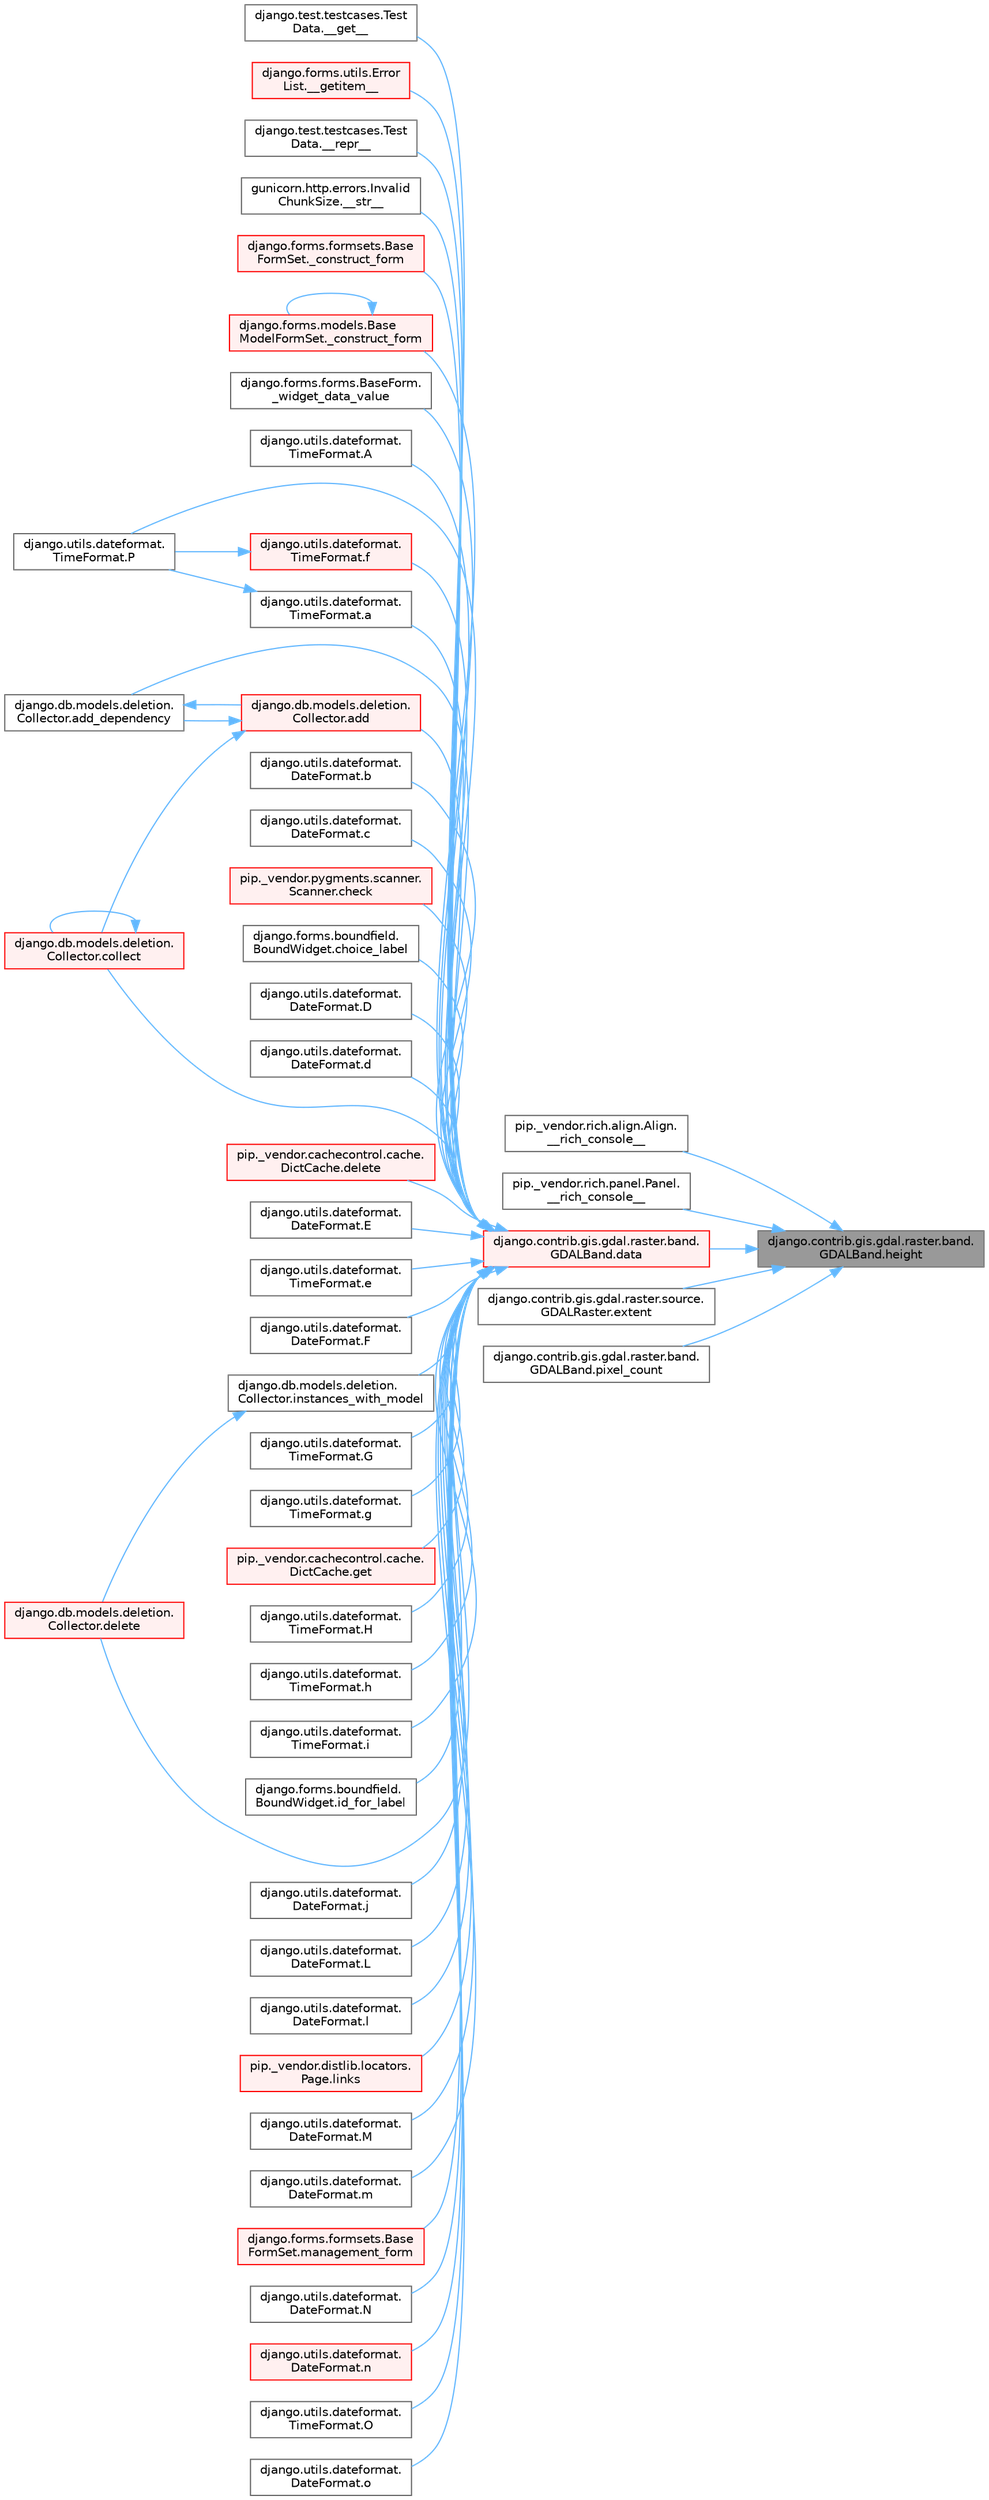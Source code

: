digraph "django.contrib.gis.gdal.raster.band.GDALBand.height"
{
 // LATEX_PDF_SIZE
  bgcolor="transparent";
  edge [fontname=Helvetica,fontsize=10,labelfontname=Helvetica,labelfontsize=10];
  node [fontname=Helvetica,fontsize=10,shape=box,height=0.2,width=0.4];
  rankdir="RL";
  Node1 [id="Node000001",label="django.contrib.gis.gdal.raster.band.\lGDALBand.height",height=0.2,width=0.4,color="gray40", fillcolor="grey60", style="filled", fontcolor="black",tooltip=" "];
  Node1 -> Node2 [id="edge1_Node000001_Node000002",dir="back",color="steelblue1",style="solid",tooltip=" "];
  Node2 [id="Node000002",label="pip._vendor.rich.align.Align.\l__rich_console__",height=0.2,width=0.4,color="grey40", fillcolor="white", style="filled",URL="$classpip_1_1__vendor_1_1rich_1_1align_1_1_align.html#afd4f8994e1355e2c22c2aa1145f0d400",tooltip=" "];
  Node1 -> Node3 [id="edge2_Node000001_Node000003",dir="back",color="steelblue1",style="solid",tooltip=" "];
  Node3 [id="Node000003",label="pip._vendor.rich.panel.Panel.\l__rich_console__",height=0.2,width=0.4,color="grey40", fillcolor="white", style="filled",URL="$classpip_1_1__vendor_1_1rich_1_1panel_1_1_panel.html#a6c612abd2dc827e0625fba926d709fb6",tooltip=" "];
  Node1 -> Node4 [id="edge3_Node000001_Node000004",dir="back",color="steelblue1",style="solid",tooltip=" "];
  Node4 [id="Node000004",label="django.contrib.gis.gdal.raster.band.\lGDALBand.data",height=0.2,width=0.4,color="red", fillcolor="#FFF0F0", style="filled",URL="$classdjango_1_1contrib_1_1gis_1_1gdal_1_1raster_1_1band_1_1_g_d_a_l_band.html#a5d37dc4c4d5a50a21b75460e75f9ee4d",tooltip=" "];
  Node4 -> Node5 [id="edge4_Node000004_Node000005",dir="back",color="steelblue1",style="solid",tooltip=" "];
  Node5 [id="Node000005",label="django.test.testcases.Test\lData.__get__",height=0.2,width=0.4,color="grey40", fillcolor="white", style="filled",URL="$classdjango_1_1test_1_1testcases_1_1_test_data.html#a6b90c1a9262cf266d34b5e5faa257454",tooltip=" "];
  Node4 -> Node6 [id="edge5_Node000004_Node000006",dir="back",color="steelblue1",style="solid",tooltip=" "];
  Node6 [id="Node000006",label="django.forms.utils.Error\lList.__getitem__",height=0.2,width=0.4,color="red", fillcolor="#FFF0F0", style="filled",URL="$classdjango_1_1forms_1_1utils_1_1_error_list.html#a2e2a77de3202d50ed650ac677fc03b24",tooltip=" "];
  Node4 -> Node678 [id="edge6_Node000004_Node000678",dir="back",color="steelblue1",style="solid",tooltip=" "];
  Node678 [id="Node000678",label="django.test.testcases.Test\lData.__repr__",height=0.2,width=0.4,color="grey40", fillcolor="white", style="filled",URL="$classdjango_1_1test_1_1testcases_1_1_test_data.html#afdff675b2003e7c32b6eccee739f936d",tooltip=" "];
  Node4 -> Node679 [id="edge7_Node000004_Node000679",dir="back",color="steelblue1",style="solid",tooltip=" "];
  Node679 [id="Node000679",label="gunicorn.http.errors.Invalid\lChunkSize.__str__",height=0.2,width=0.4,color="grey40", fillcolor="white", style="filled",URL="$classgunicorn_1_1http_1_1errors_1_1_invalid_chunk_size.html#ad3e2302a318e7c6532a3845dd0d9ab08",tooltip=" "];
  Node4 -> Node680 [id="edge8_Node000004_Node000680",dir="back",color="steelblue1",style="solid",tooltip=" "];
  Node680 [id="Node000680",label="django.forms.formsets.Base\lFormSet._construct_form",height=0.2,width=0.4,color="red", fillcolor="#FFF0F0", style="filled",URL="$classdjango_1_1forms_1_1formsets_1_1_base_form_set.html#a4a92b0779a5f5964325e73f9c8521fe8",tooltip=" "];
  Node4 -> Node1892 [id="edge9_Node000004_Node001892",dir="back",color="steelblue1",style="solid",tooltip=" "];
  Node1892 [id="Node001892",label="django.forms.models.Base\lModelFormSet._construct_form",height=0.2,width=0.4,color="red", fillcolor="#FFF0F0", style="filled",URL="$classdjango_1_1forms_1_1models_1_1_base_model_form_set.html#a2318f52c4f2963f7674c8e15e2f3c324",tooltip=" "];
  Node1892 -> Node1892 [id="edge10_Node001892_Node001892",dir="back",color="steelblue1",style="solid",tooltip=" "];
  Node4 -> Node792 [id="edge11_Node000004_Node000792",dir="back",color="steelblue1",style="solid",tooltip=" "];
  Node792 [id="Node000792",label="django.forms.forms.BaseForm.\l_widget_data_value",height=0.2,width=0.4,color="grey40", fillcolor="white", style="filled",URL="$classdjango_1_1forms_1_1forms_1_1_base_form.html#a237e69a267c76deaa1f2bb226b221391",tooltip=" "];
  Node4 -> Node2537 [id="edge12_Node000004_Node002537",dir="back",color="steelblue1",style="solid",tooltip=" "];
  Node2537 [id="Node002537",label="django.utils.dateformat.\lTimeFormat.A",height=0.2,width=0.4,color="grey40", fillcolor="white", style="filled",URL="$classdjango_1_1utils_1_1dateformat_1_1_time_format.html#a898c46892be32ae0b87cb43c4fae59be",tooltip=" "];
  Node4 -> Node2538 [id="edge13_Node000004_Node002538",dir="back",color="steelblue1",style="solid",tooltip=" "];
  Node2538 [id="Node002538",label="django.utils.dateformat.\lTimeFormat.a",height=0.2,width=0.4,color="grey40", fillcolor="white", style="filled",URL="$classdjango_1_1utils_1_1dateformat_1_1_time_format.html#a409404e03f8dee0ca4d78182bf1e0deb",tooltip=" "];
  Node2538 -> Node2539 [id="edge14_Node002538_Node002539",dir="back",color="steelblue1",style="solid",tooltip=" "];
  Node2539 [id="Node002539",label="django.utils.dateformat.\lTimeFormat.P",height=0.2,width=0.4,color="grey40", fillcolor="white", style="filled",URL="$classdjango_1_1utils_1_1dateformat_1_1_time_format.html#ae2632bdb5a3a38e4f4da1238764dbafb",tooltip=" "];
  Node4 -> Node2540 [id="edge15_Node000004_Node002540",dir="back",color="steelblue1",style="solid",tooltip=" "];
  Node2540 [id="Node002540",label="django.db.models.deletion.\lCollector.add",height=0.2,width=0.4,color="red", fillcolor="#FFF0F0", style="filled",URL="$classdjango_1_1db_1_1models_1_1deletion_1_1_collector.html#a92a25e9aef2930eb72e650f4e05abd18",tooltip=" "];
  Node2540 -> Node2541 [id="edge16_Node002540_Node002541",dir="back",color="steelblue1",style="solid",tooltip=" "];
  Node2541 [id="Node002541",label="django.db.models.deletion.\lCollector.add_dependency",height=0.2,width=0.4,color="grey40", fillcolor="white", style="filled",URL="$classdjango_1_1db_1_1models_1_1deletion_1_1_collector.html#a574d0f3a7a5934549fdb9a7db96db1ef",tooltip=" "];
  Node2541 -> Node2540 [id="edge17_Node002541_Node002540",dir="back",color="steelblue1",style="solid",tooltip=" "];
  Node2540 -> Node323 [id="edge18_Node002540_Node000323",dir="back",color="steelblue1",style="solid",tooltip=" "];
  Node323 [id="Node000323",label="django.db.models.deletion.\lCollector.collect",height=0.2,width=0.4,color="red", fillcolor="#FFF0F0", style="filled",URL="$classdjango_1_1db_1_1models_1_1deletion_1_1_collector.html#ae6d2a061dcb129755a51ced6ab45edad",tooltip=" "];
  Node323 -> Node323 [id="edge19_Node000323_Node000323",dir="back",color="steelblue1",style="solid",tooltip=" "];
  Node4 -> Node2541 [id="edge20_Node000004_Node002541",dir="back",color="steelblue1",style="solid",tooltip=" "];
  Node4 -> Node2543 [id="edge21_Node000004_Node002543",dir="back",color="steelblue1",style="solid",tooltip=" "];
  Node2543 [id="Node002543",label="django.utils.dateformat.\lDateFormat.b",height=0.2,width=0.4,color="grey40", fillcolor="white", style="filled",URL="$classdjango_1_1utils_1_1dateformat_1_1_date_format.html#a8633e29d9a65ad9829e32de99d9fcd34",tooltip=" "];
  Node4 -> Node2544 [id="edge22_Node000004_Node002544",dir="back",color="steelblue1",style="solid",tooltip=" "];
  Node2544 [id="Node002544",label="django.utils.dateformat.\lDateFormat.c",height=0.2,width=0.4,color="grey40", fillcolor="white", style="filled",URL="$classdjango_1_1utils_1_1dateformat_1_1_date_format.html#ad2ca67d40b05e991817ddd607214eae0",tooltip=" "];
  Node4 -> Node2545 [id="edge23_Node000004_Node002545",dir="back",color="steelblue1",style="solid",tooltip=" "];
  Node2545 [id="Node002545",label="pip._vendor.pygments.scanner.\lScanner.check",height=0.2,width=0.4,color="red", fillcolor="#FFF0F0", style="filled",URL="$classpip_1_1__vendor_1_1pygments_1_1scanner_1_1_scanner.html#a40f26bfe3c57607db66676e8a797a62b",tooltip=" "];
  Node4 -> Node2546 [id="edge24_Node000004_Node002546",dir="back",color="steelblue1",style="solid",tooltip=" "];
  Node2546 [id="Node002546",label="django.forms.boundfield.\lBoundWidget.choice_label",height=0.2,width=0.4,color="grey40", fillcolor="white", style="filled",URL="$classdjango_1_1forms_1_1boundfield_1_1_bound_widget.html#a3aec5525486682881c34e1a1ba2a05de",tooltip=" "];
  Node4 -> Node323 [id="edge25_Node000004_Node000323",dir="back",color="steelblue1",style="solid",tooltip=" "];
  Node4 -> Node2547 [id="edge26_Node000004_Node002547",dir="back",color="steelblue1",style="solid",tooltip=" "];
  Node2547 [id="Node002547",label="django.utils.dateformat.\lDateFormat.D",height=0.2,width=0.4,color="grey40", fillcolor="white", style="filled",URL="$classdjango_1_1utils_1_1dateformat_1_1_date_format.html#a002850f733cf8c0a562121f6e228aeb3",tooltip=" "];
  Node4 -> Node2548 [id="edge27_Node000004_Node002548",dir="back",color="steelblue1",style="solid",tooltip=" "];
  Node2548 [id="Node002548",label="django.utils.dateformat.\lDateFormat.d",height=0.2,width=0.4,color="grey40", fillcolor="white", style="filled",URL="$classdjango_1_1utils_1_1dateformat_1_1_date_format.html#a27935d9f37aa434dfb53a482b3bfeefb",tooltip=" "];
  Node4 -> Node937 [id="edge28_Node000004_Node000937",dir="back",color="steelblue1",style="solid",tooltip=" "];
  Node937 [id="Node000937",label="django.db.models.deletion.\lCollector.delete",height=0.2,width=0.4,color="red", fillcolor="#FFF0F0", style="filled",URL="$classdjango_1_1db_1_1models_1_1deletion_1_1_collector.html#aabaf91f3931f344113179c2f8f94686b",tooltip=" "];
  Node4 -> Node2549 [id="edge29_Node000004_Node002549",dir="back",color="steelblue1",style="solid",tooltip=" "];
  Node2549 [id="Node002549",label="pip._vendor.cachecontrol.cache.\lDictCache.delete",height=0.2,width=0.4,color="red", fillcolor="#FFF0F0", style="filled",URL="$classpip_1_1__vendor_1_1cachecontrol_1_1cache_1_1_dict_cache.html#a3066e8b602136e391823cc137becf98f",tooltip=" "];
  Node4 -> Node2550 [id="edge30_Node000004_Node002550",dir="back",color="steelblue1",style="solid",tooltip=" "];
  Node2550 [id="Node002550",label="django.utils.dateformat.\lDateFormat.E",height=0.2,width=0.4,color="grey40", fillcolor="white", style="filled",URL="$classdjango_1_1utils_1_1dateformat_1_1_date_format.html#a1d0e9537525e4a97c5ca77c88ac613b1",tooltip=" "];
  Node4 -> Node2551 [id="edge31_Node000004_Node002551",dir="back",color="steelblue1",style="solid",tooltip=" "];
  Node2551 [id="Node002551",label="django.utils.dateformat.\lTimeFormat.e",height=0.2,width=0.4,color="grey40", fillcolor="white", style="filled",URL="$classdjango_1_1utils_1_1dateformat_1_1_time_format.html#a1e085c601b57598b92250dab62e813b3",tooltip=" "];
  Node4 -> Node2552 [id="edge32_Node000004_Node002552",dir="back",color="steelblue1",style="solid",tooltip=" "];
  Node2552 [id="Node002552",label="django.utils.dateformat.\lDateFormat.F",height=0.2,width=0.4,color="grey40", fillcolor="white", style="filled",URL="$classdjango_1_1utils_1_1dateformat_1_1_date_format.html#a2e04f958eaa2f257de9b87aa65104e3a",tooltip=" "];
  Node4 -> Node2553 [id="edge33_Node000004_Node002553",dir="back",color="steelblue1",style="solid",tooltip=" "];
  Node2553 [id="Node002553",label="django.utils.dateformat.\lTimeFormat.f",height=0.2,width=0.4,color="red", fillcolor="#FFF0F0", style="filled",URL="$classdjango_1_1utils_1_1dateformat_1_1_time_format.html#a917dbc4f3103e5d9dd416fce475b48a8",tooltip=" "];
  Node2553 -> Node2539 [id="edge34_Node002553_Node002539",dir="back",color="steelblue1",style="solid",tooltip=" "];
  Node4 -> Node2579 [id="edge35_Node000004_Node002579",dir="back",color="steelblue1",style="solid",tooltip=" "];
  Node2579 [id="Node002579",label="django.utils.dateformat.\lTimeFormat.G",height=0.2,width=0.4,color="grey40", fillcolor="white", style="filled",URL="$classdjango_1_1utils_1_1dateformat_1_1_time_format.html#a6f5d8732bf3ac17b56a2e87de3c9e367",tooltip=" "];
  Node4 -> Node2580 [id="edge36_Node000004_Node002580",dir="back",color="steelblue1",style="solid",tooltip=" "];
  Node2580 [id="Node002580",label="django.utils.dateformat.\lTimeFormat.g",height=0.2,width=0.4,color="grey40", fillcolor="white", style="filled",URL="$classdjango_1_1utils_1_1dateformat_1_1_time_format.html#ac4630658ccead044b34927abc554f474",tooltip=" "];
  Node4 -> Node2581 [id="edge37_Node000004_Node002581",dir="back",color="steelblue1",style="solid",tooltip=" "];
  Node2581 [id="Node002581",label="pip._vendor.cachecontrol.cache.\lDictCache.get",height=0.2,width=0.4,color="red", fillcolor="#FFF0F0", style="filled",URL="$classpip_1_1__vendor_1_1cachecontrol_1_1cache_1_1_dict_cache.html#a0ef6aa3dd4d452e9c479b3d9f85017ab",tooltip=" "];
  Node4 -> Node2582 [id="edge38_Node000004_Node002582",dir="back",color="steelblue1",style="solid",tooltip=" "];
  Node2582 [id="Node002582",label="django.utils.dateformat.\lTimeFormat.H",height=0.2,width=0.4,color="grey40", fillcolor="white", style="filled",URL="$classdjango_1_1utils_1_1dateformat_1_1_time_format.html#a4cc426ca9b581ac1e31e955c0a993b31",tooltip=" "];
  Node4 -> Node2583 [id="edge39_Node000004_Node002583",dir="back",color="steelblue1",style="solid",tooltip=" "];
  Node2583 [id="Node002583",label="django.utils.dateformat.\lTimeFormat.h",height=0.2,width=0.4,color="grey40", fillcolor="white", style="filled",URL="$classdjango_1_1utils_1_1dateformat_1_1_time_format.html#aad463df97a027d66fbdc7856bca63159",tooltip=" "];
  Node4 -> Node2584 [id="edge40_Node000004_Node002584",dir="back",color="steelblue1",style="solid",tooltip=" "];
  Node2584 [id="Node002584",label="django.utils.dateformat.\lTimeFormat.i",height=0.2,width=0.4,color="grey40", fillcolor="white", style="filled",URL="$classdjango_1_1utils_1_1dateformat_1_1_time_format.html#aa3bcd3be255948c0fb29af47ae7ad392",tooltip=" "];
  Node4 -> Node2585 [id="edge41_Node000004_Node002585",dir="back",color="steelblue1",style="solid",tooltip=" "];
  Node2585 [id="Node002585",label="django.forms.boundfield.\lBoundWidget.id_for_label",height=0.2,width=0.4,color="grey40", fillcolor="white", style="filled",URL="$classdjango_1_1forms_1_1boundfield_1_1_bound_widget.html#adb9f0f4edf50ee0b4a4b36b4954151da",tooltip=" "];
  Node4 -> Node2586 [id="edge42_Node000004_Node002586",dir="back",color="steelblue1",style="solid",tooltip=" "];
  Node2586 [id="Node002586",label="django.db.models.deletion.\lCollector.instances_with_model",height=0.2,width=0.4,color="grey40", fillcolor="white", style="filled",URL="$classdjango_1_1db_1_1models_1_1deletion_1_1_collector.html#aa9b21b7799f8225f3b8dad9c58326540",tooltip=" "];
  Node2586 -> Node937 [id="edge43_Node002586_Node000937",dir="back",color="steelblue1",style="solid",tooltip=" "];
  Node4 -> Node2587 [id="edge44_Node000004_Node002587",dir="back",color="steelblue1",style="solid",tooltip=" "];
  Node2587 [id="Node002587",label="django.utils.dateformat.\lDateFormat.j",height=0.2,width=0.4,color="grey40", fillcolor="white", style="filled",URL="$classdjango_1_1utils_1_1dateformat_1_1_date_format.html#abbfbaa5549511014adfdf8a92a42f7d5",tooltip=" "];
  Node4 -> Node2588 [id="edge45_Node000004_Node002588",dir="back",color="steelblue1",style="solid",tooltip=" "];
  Node2588 [id="Node002588",label="django.utils.dateformat.\lDateFormat.L",height=0.2,width=0.4,color="grey40", fillcolor="white", style="filled",URL="$classdjango_1_1utils_1_1dateformat_1_1_date_format.html#ac8235dd49b9ef3021d3cc16d1860367b",tooltip=" "];
  Node4 -> Node2589 [id="edge46_Node000004_Node002589",dir="back",color="steelblue1",style="solid",tooltip=" "];
  Node2589 [id="Node002589",label="django.utils.dateformat.\lDateFormat.l",height=0.2,width=0.4,color="grey40", fillcolor="white", style="filled",URL="$classdjango_1_1utils_1_1dateformat_1_1_date_format.html#aea94bc311d8a0ae028cb80906b45b05c",tooltip=" "];
  Node4 -> Node2590 [id="edge47_Node000004_Node002590",dir="back",color="steelblue1",style="solid",tooltip=" "];
  Node2590 [id="Node002590",label="pip._vendor.distlib.locators.\lPage.links",height=0.2,width=0.4,color="red", fillcolor="#FFF0F0", style="filled",URL="$classpip_1_1__vendor_1_1distlib_1_1locators_1_1_page.html#affbb2ce755c1a4cfe309eff9f10632cc",tooltip=" "];
  Node4 -> Node2595 [id="edge48_Node000004_Node002595",dir="back",color="steelblue1",style="solid",tooltip=" "];
  Node2595 [id="Node002595",label="django.utils.dateformat.\lDateFormat.M",height=0.2,width=0.4,color="grey40", fillcolor="white", style="filled",URL="$classdjango_1_1utils_1_1dateformat_1_1_date_format.html#aece00f619f4dff6527808f442dd16d48",tooltip=" "];
  Node4 -> Node2596 [id="edge49_Node000004_Node002596",dir="back",color="steelblue1",style="solid",tooltip=" "];
  Node2596 [id="Node002596",label="django.utils.dateformat.\lDateFormat.m",height=0.2,width=0.4,color="grey40", fillcolor="white", style="filled",URL="$classdjango_1_1utils_1_1dateformat_1_1_date_format.html#a4bcb97dd5ca149285a56cb9fb6213e43",tooltip=" "];
  Node4 -> Node1896 [id="edge50_Node000004_Node001896",dir="back",color="steelblue1",style="solid",tooltip=" "];
  Node1896 [id="Node001896",label="django.forms.formsets.Base\lFormSet.management_form",height=0.2,width=0.4,color="red", fillcolor="#FFF0F0", style="filled",URL="$classdjango_1_1forms_1_1formsets_1_1_base_form_set.html#a4fca1fb0745bdade6e7a259744b90d94",tooltip=" "];
  Node4 -> Node2597 [id="edge51_Node000004_Node002597",dir="back",color="steelblue1",style="solid",tooltip=" "];
  Node2597 [id="Node002597",label="django.utils.dateformat.\lDateFormat.N",height=0.2,width=0.4,color="grey40", fillcolor="white", style="filled",URL="$classdjango_1_1utils_1_1dateformat_1_1_date_format.html#a80829f0330050b2a26cb0431b1615a2d",tooltip=" "];
  Node4 -> Node2598 [id="edge52_Node000004_Node002598",dir="back",color="steelblue1",style="solid",tooltip=" "];
  Node2598 [id="Node002598",label="django.utils.dateformat.\lDateFormat.n",height=0.2,width=0.4,color="red", fillcolor="#FFF0F0", style="filled",URL="$classdjango_1_1utils_1_1dateformat_1_1_date_format.html#a1ae7b2d5135c8aa3d1117e7906704ee8",tooltip=" "];
  Node4 -> Node2625 [id="edge53_Node000004_Node002625",dir="back",color="steelblue1",style="solid",tooltip=" "];
  Node2625 [id="Node002625",label="django.utils.dateformat.\lTimeFormat.O",height=0.2,width=0.4,color="grey40", fillcolor="white", style="filled",URL="$classdjango_1_1utils_1_1dateformat_1_1_time_format.html#aece256a4075c738d04d85823bc2a5c05",tooltip=" "];
  Node4 -> Node2626 [id="edge54_Node000004_Node002626",dir="back",color="steelblue1",style="solid",tooltip=" "];
  Node2626 [id="Node002626",label="django.utils.dateformat.\lDateFormat.o",height=0.2,width=0.4,color="grey40", fillcolor="white", style="filled",URL="$classdjango_1_1utils_1_1dateformat_1_1_date_format.html#a0a548e5ddef374cd793bb42d3edfe4a9",tooltip=" "];
  Node4 -> Node2539 [id="edge55_Node000004_Node002539",dir="back",color="steelblue1",style="solid",tooltip=" "];
  Node1 -> Node97 [id="edge56_Node000001_Node000097",dir="back",color="steelblue1",style="solid",tooltip=" "];
  Node97 [id="Node000097",label="django.contrib.gis.gdal.raster.source.\lGDALRaster.extent",height=0.2,width=0.4,color="grey40", fillcolor="white", style="filled",URL="$classdjango_1_1contrib_1_1gis_1_1gdal_1_1raster_1_1source_1_1_g_d_a_l_raster.html#a6c6ebff33a0400d9a9cee3234c9225d9",tooltip=" "];
  Node1 -> Node98 [id="edge57_Node000001_Node000098",dir="back",color="steelblue1",style="solid",tooltip=" "];
  Node98 [id="Node000098",label="django.contrib.gis.gdal.raster.band.\lGDALBand.pixel_count",height=0.2,width=0.4,color="grey40", fillcolor="white", style="filled",URL="$classdjango_1_1contrib_1_1gis_1_1gdal_1_1raster_1_1band_1_1_g_d_a_l_band.html#a64316e47ff5e837909125e645a674b5d",tooltip=" "];
}
